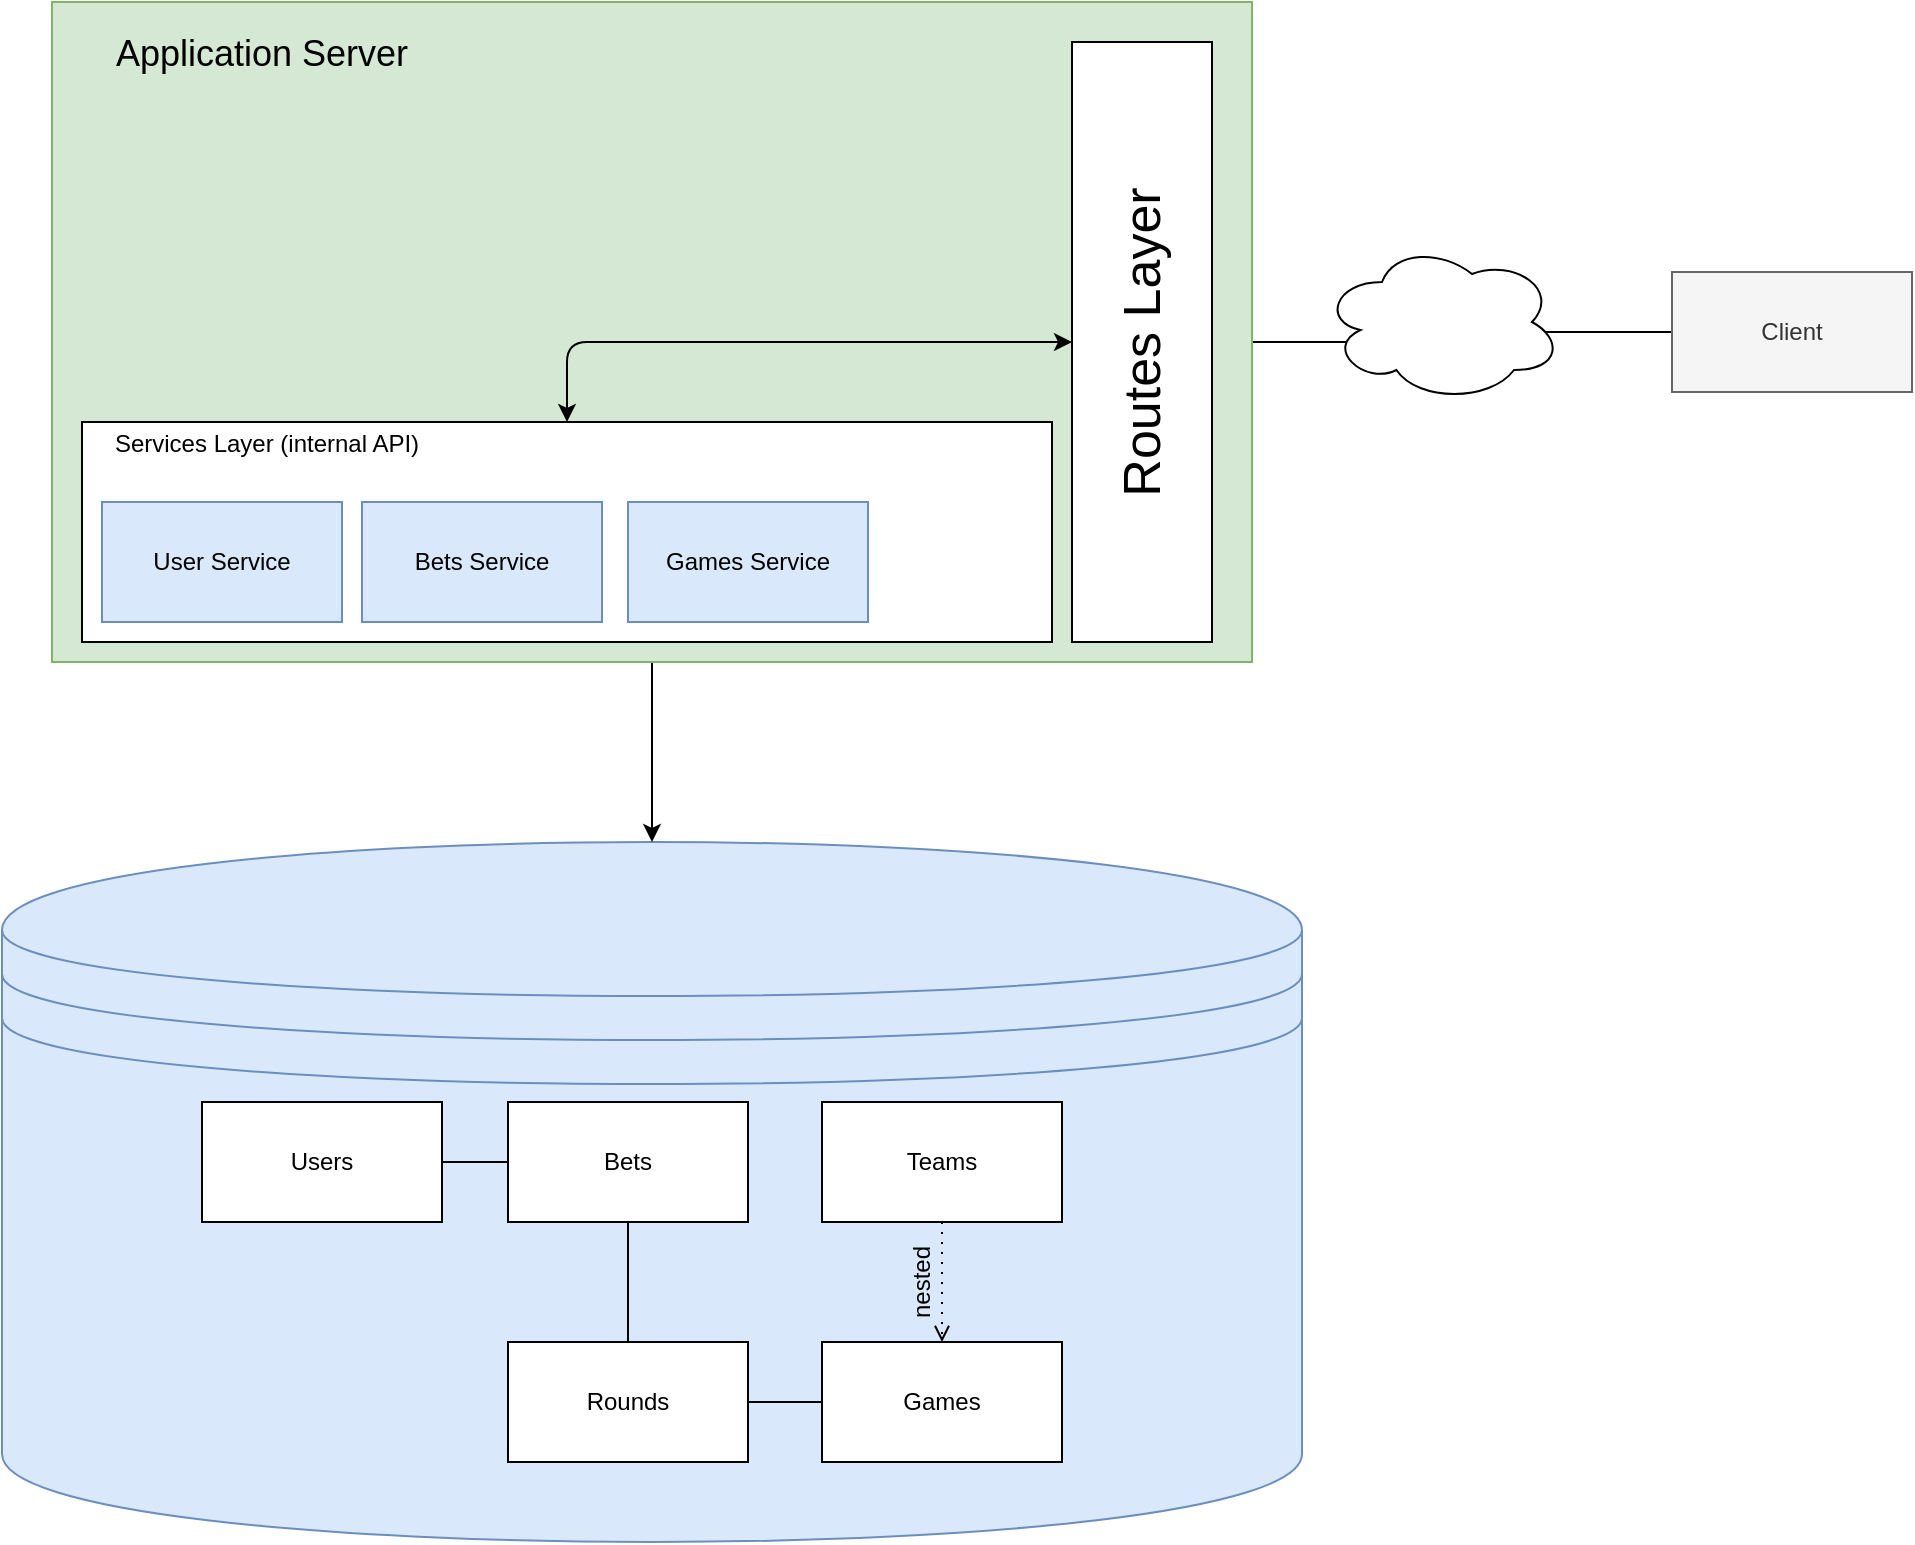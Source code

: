 <mxfile version="12.1.0" type="device" pages="1"><diagram id="4PQlV5KjicCbEi5doJnt" name="Page-1"><mxGraphModel dx="931" dy="498" grid="1" gridSize="10" guides="1" tooltips="1" connect="1" arrows="1" fold="1" page="1" pageScale="1" pageWidth="827" pageHeight="1169" math="0" shadow="0"><root><mxCell id="0"/><mxCell id="1" parent="0"/><mxCell id="JcI6wTAvasoHivIVacxv-7" value="" style="shape=datastore;whiteSpace=wrap;html=1;fillColor=#dae8fc;strokeColor=#6c8ebf;" parent="1" vertex="1"><mxGeometry x="120" y="440" width="650" height="350" as="geometry"/></mxCell><mxCell id="JcI6wTAvasoHivIVacxv-6" value="" style="edgeStyle=orthogonalEdgeStyle;rounded=0;orthogonalLoop=1;jettySize=auto;html=1;entryX=0.5;entryY=0;entryDx=0;entryDy=0;" parent="1" source="JcI6wTAvasoHivIVacxv-1" target="JcI6wTAvasoHivIVacxv-7" edge="1"><mxGeometry relative="1" as="geometry"><mxPoint x="380" y="440" as="targetPoint"/></mxGeometry></mxCell><mxCell id="XAxOhPC1QgyY42pNxD-D-3" value="" style="edgeStyle=orthogonalEdgeStyle;rounded=0;orthogonalLoop=1;jettySize=auto;html=1;endArrow=none;endFill=0;" parent="1" source="XAxOhPC1QgyY42pNxD-D-1" target="XAxOhPC1QgyY42pNxD-D-2" edge="1"><mxGeometry relative="1" as="geometry"/></mxCell><mxCell id="XAxOhPC1QgyY42pNxD-D-1" value="Users" style="rounded=0;whiteSpace=wrap;html=1;" parent="1" vertex="1"><mxGeometry x="220" y="570" width="120" height="60" as="geometry"/></mxCell><mxCell id="XAxOhPC1QgyY42pNxD-D-5" value="" style="edgeStyle=orthogonalEdgeStyle;rounded=0;orthogonalLoop=1;jettySize=auto;html=1;endArrow=none;endFill=0;" parent="1" source="XAxOhPC1QgyY42pNxD-D-2" target="XAxOhPC1QgyY42pNxD-D-4" edge="1"><mxGeometry relative="1" as="geometry"/></mxCell><mxCell id="XAxOhPC1QgyY42pNxD-D-2" value="Bets" style="rounded=0;whiteSpace=wrap;html=1;" parent="1" vertex="1"><mxGeometry x="373" y="570" width="120" height="60" as="geometry"/></mxCell><mxCell id="XAxOhPC1QgyY42pNxD-D-9" value="" style="edgeStyle=orthogonalEdgeStyle;rounded=0;orthogonalLoop=1;jettySize=auto;html=1;endArrow=none;endFill=0;" parent="1" source="XAxOhPC1QgyY42pNxD-D-4" target="XAxOhPC1QgyY42pNxD-D-8" edge="1"><mxGeometry relative="1" as="geometry"/></mxCell><mxCell id="XAxOhPC1QgyY42pNxD-D-4" value="Rounds" style="rounded=0;whiteSpace=wrap;html=1;" parent="1" vertex="1"><mxGeometry x="373" y="690" width="120" height="60" as="geometry"/></mxCell><mxCell id="XAxOhPC1QgyY42pNxD-D-8" value="Games" style="rounded=0;whiteSpace=wrap;html=1;" parent="1" vertex="1"><mxGeometry x="530" y="690" width="120" height="60" as="geometry"/></mxCell><mxCell id="JcI6wTAvasoHivIVacxv-12" style="edgeStyle=orthogonalEdgeStyle;rounded=0;orthogonalLoop=1;jettySize=auto;html=1;exitX=0.5;exitY=1;exitDx=0;exitDy=0;endArrow=open;endFill=0;dashed=1;dashPattern=1 4;startArrow=none;startFill=0;" parent="1" source="XAxOhPC1QgyY42pNxD-D-10" target="XAxOhPC1QgyY42pNxD-D-8" edge="1"><mxGeometry relative="1" as="geometry"/></mxCell><mxCell id="XAxOhPC1QgyY42pNxD-D-10" value="Teams" style="rounded=0;whiteSpace=wrap;html=1;" parent="1" vertex="1"><mxGeometry x="530" y="570" width="120" height="60" as="geometry"/></mxCell><mxCell id="JcI6wTAvasoHivIVacxv-17" style="edgeStyle=orthogonalEdgeStyle;rounded=0;orthogonalLoop=1;jettySize=auto;html=1;exitX=1;exitY=0.5;exitDx=0;exitDy=0;entryX=0;entryY=0.5;entryDx=0;entryDy=0;endArrow=none;endFill=0;fontSize=26;" parent="1" source="JcI6wTAvasoHivIVacxv-16" target="6Mcsf4pHgRnU93mur-ZY-13" edge="1"><mxGeometry relative="1" as="geometry"><mxPoint x="955.333" y="190.333" as="targetPoint"/></mxGeometry></mxCell><mxCell id="JcI6wTAvasoHivIVacxv-20" value="" style="ellipse;shape=cloud;whiteSpace=wrap;html=1;fontSize=26;" parent="1" vertex="1"><mxGeometry x="780" y="140" width="120" height="80" as="geometry"/></mxCell><mxCell id="6Mcsf4pHgRnU93mur-ZY-7" value="nested" style="text;html=1;strokeColor=none;fillColor=none;align=center;verticalAlign=middle;whiteSpace=wrap;rounded=0;rotation=-90;" vertex="1" parent="1"><mxGeometry x="560" y="650" width="40" height="20" as="geometry"/></mxCell><mxCell id="6Mcsf4pHgRnU93mur-ZY-13" value="Client" style="rounded=0;whiteSpace=wrap;html=1;fillColor=#f5f5f5;strokeColor=#666666;fontColor=#333333;" vertex="1" parent="1"><mxGeometry x="955" y="155" width="120" height="60" as="geometry"/></mxCell><mxCell id="JcI6wTAvasoHivIVacxv-18" value="" style="group" parent="1" vertex="1" connectable="0"><mxGeometry x="145" y="20" width="600" height="330" as="geometry"/></mxCell><mxCell id="JcI6wTAvasoHivIVacxv-1" value="" style="rounded=0;whiteSpace=wrap;html=1;fillColor=#d5e8d4;strokeColor=#82b366;" parent="JcI6wTAvasoHivIVacxv-18" vertex="1"><mxGeometry width="600" height="330" as="geometry"/></mxCell><mxCell id="6Mcsf4pHgRnU93mur-ZY-12" value="" style="rounded=0;whiteSpace=wrap;html=1;fillColor=#ffffff;gradientColor=none;" vertex="1" parent="JcI6wTAvasoHivIVacxv-18"><mxGeometry x="15" y="210" width="485" height="110" as="geometry"/></mxCell><mxCell id="JcI6wTAvasoHivIVacxv-2" value="&lt;font style=&quot;font-size: 18px&quot;&gt;Application Server&lt;/font&gt;" style="text;html=1;strokeColor=none;fillColor=none;align=center;verticalAlign=middle;whiteSpace=wrap;rounded=0;" parent="JcI6wTAvasoHivIVacxv-18" vertex="1"><mxGeometry width="210" height="51.562" as="geometry"/></mxCell><mxCell id="6Mcsf4pHgRnU93mur-ZY-4" value="Services Layer (internal API)" style="text;html=1;strokeColor=none;fillColor=none;align=center;verticalAlign=middle;whiteSpace=wrap;rounded=0;" vertex="1" parent="JcI6wTAvasoHivIVacxv-18"><mxGeometry x="15" y="210" width="185" height="21" as="geometry"/></mxCell><mxCell id="6Mcsf4pHgRnU93mur-ZY-11" value="User Service" style="rounded=0;whiteSpace=wrap;html=1;fillColor=#dae8fc;strokeColor=#6c8ebf;" vertex="1" parent="JcI6wTAvasoHivIVacxv-18"><mxGeometry x="25" y="250" width="120" height="60" as="geometry"/></mxCell><mxCell id="6Mcsf4pHgRnU93mur-ZY-14" value="Bets Service" style="rounded=0;whiteSpace=wrap;html=1;fillColor=#dae8fc;strokeColor=#6c8ebf;" vertex="1" parent="JcI6wTAvasoHivIVacxv-18"><mxGeometry x="155" y="250" width="120" height="60" as="geometry"/></mxCell><mxCell id="6Mcsf4pHgRnU93mur-ZY-15" value="Games Service" style="rounded=0;whiteSpace=wrap;html=1;fillColor=#dae8fc;strokeColor=#6c8ebf;" vertex="1" parent="JcI6wTAvasoHivIVacxv-18"><mxGeometry x="288" y="250" width="120" height="60" as="geometry"/></mxCell><mxCell id="JcI6wTAvasoHivIVacxv-16" value="Routes Layer" style="rounded=0;whiteSpace=wrap;html=1;horizontal=0;fontSize=26;" parent="1" vertex="1"><mxGeometry x="655" y="40" width="70" height="300" as="geometry"/></mxCell><mxCell id="6Mcsf4pHgRnU93mur-ZY-16" value="" style="endArrow=classic;startArrow=classic;html=1;exitX=0;exitY=0.5;exitDx=0;exitDy=0;entryX=0.5;entryY=0;entryDx=0;entryDy=0;edgeStyle=orthogonalEdgeStyle;" edge="1" parent="1" source="JcI6wTAvasoHivIVacxv-16" target="6Mcsf4pHgRnU93mur-ZY-12"><mxGeometry width="50" height="50" relative="1" as="geometry"><mxPoint x="540" y="200" as="sourcePoint"/><mxPoint x="590" y="150" as="targetPoint"/></mxGeometry></mxCell></root></mxGraphModel></diagram></mxfile>
